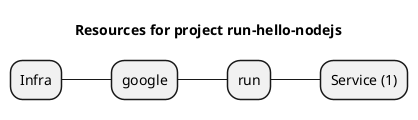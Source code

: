 @startmindmap
title Resources for project run-hello-nodejs
skinparam monochrome true
+ Infra
++ google
+++ run
++++ Service (1)
@endmindmap